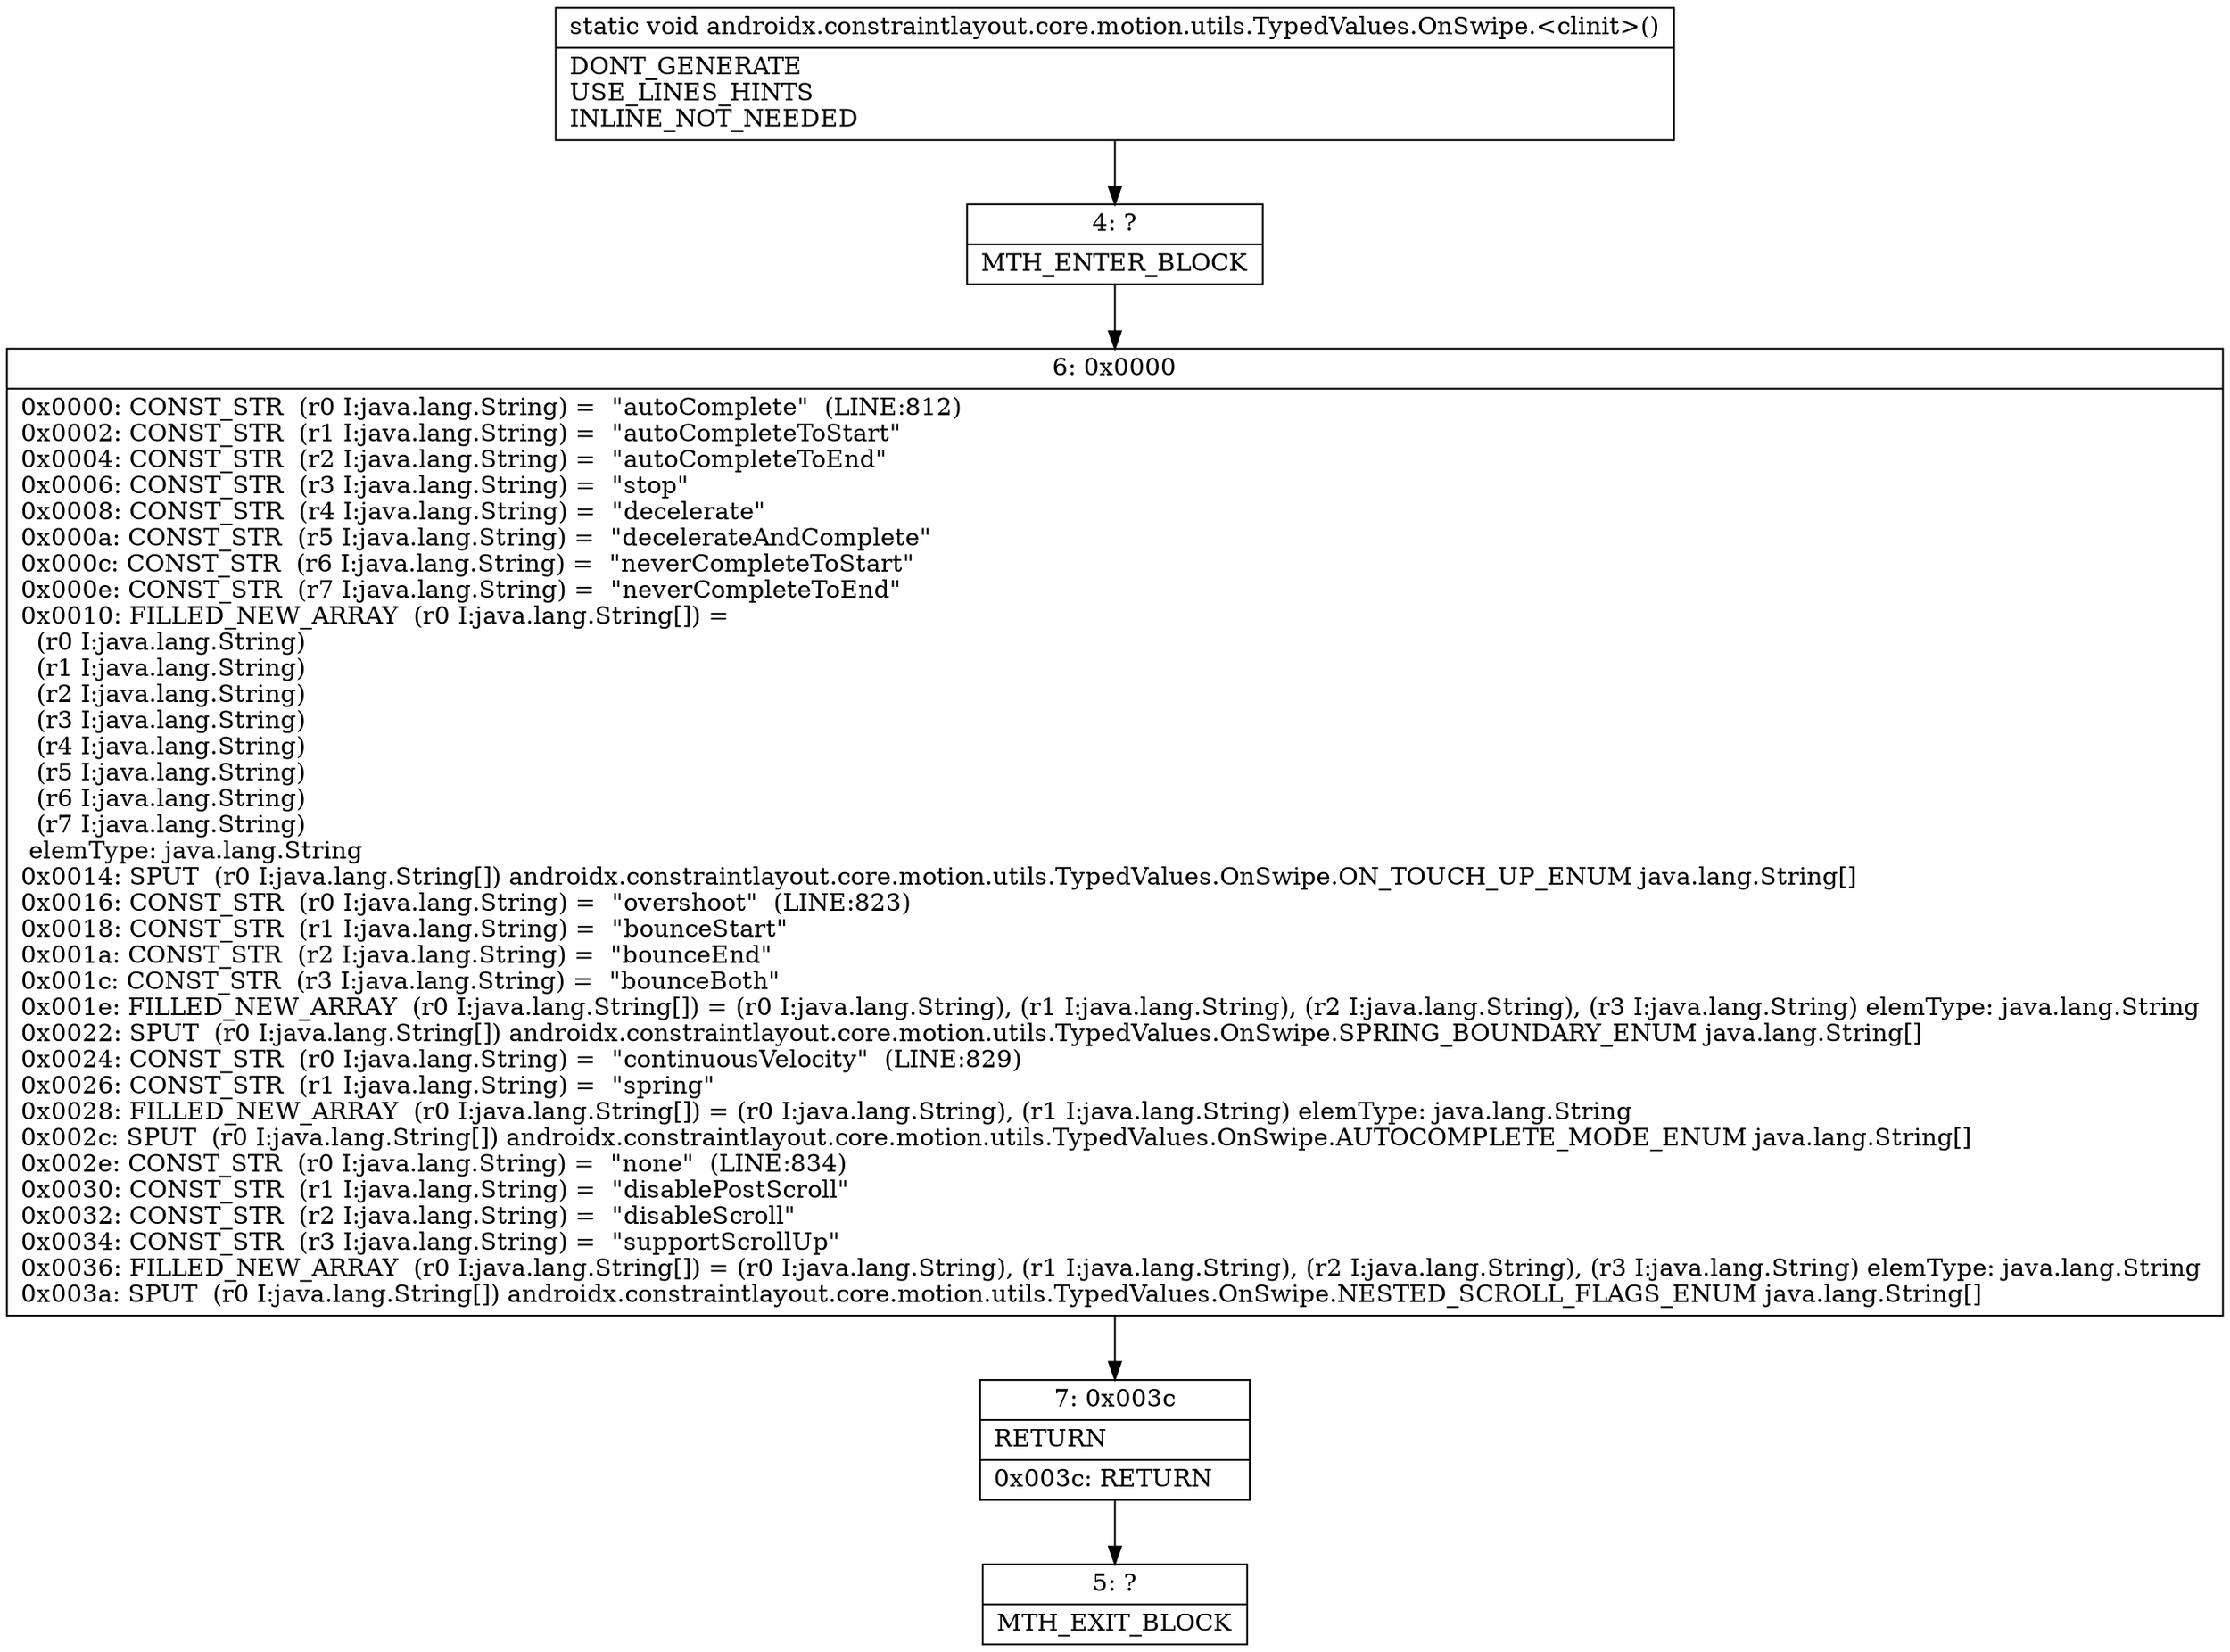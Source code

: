 digraph "CFG forandroidx.constraintlayout.core.motion.utils.TypedValues.OnSwipe.\<clinit\>()V" {
Node_4 [shape=record,label="{4\:\ ?|MTH_ENTER_BLOCK\l}"];
Node_6 [shape=record,label="{6\:\ 0x0000|0x0000: CONST_STR  (r0 I:java.lang.String) =  \"autoComplete\"  (LINE:812)\l0x0002: CONST_STR  (r1 I:java.lang.String) =  \"autoCompleteToStart\" \l0x0004: CONST_STR  (r2 I:java.lang.String) =  \"autoCompleteToEnd\" \l0x0006: CONST_STR  (r3 I:java.lang.String) =  \"stop\" \l0x0008: CONST_STR  (r4 I:java.lang.String) =  \"decelerate\" \l0x000a: CONST_STR  (r5 I:java.lang.String) =  \"decelerateAndComplete\" \l0x000c: CONST_STR  (r6 I:java.lang.String) =  \"neverCompleteToStart\" \l0x000e: CONST_STR  (r7 I:java.lang.String) =  \"neverCompleteToEnd\" \l0x0010: FILLED_NEW_ARRAY  (r0 I:java.lang.String[]) = \l  (r0 I:java.lang.String)\l  (r1 I:java.lang.String)\l  (r2 I:java.lang.String)\l  (r3 I:java.lang.String)\l  (r4 I:java.lang.String)\l  (r5 I:java.lang.String)\l  (r6 I:java.lang.String)\l  (r7 I:java.lang.String)\l elemType: java.lang.String \l0x0014: SPUT  (r0 I:java.lang.String[]) androidx.constraintlayout.core.motion.utils.TypedValues.OnSwipe.ON_TOUCH_UP_ENUM java.lang.String[] \l0x0016: CONST_STR  (r0 I:java.lang.String) =  \"overshoot\"  (LINE:823)\l0x0018: CONST_STR  (r1 I:java.lang.String) =  \"bounceStart\" \l0x001a: CONST_STR  (r2 I:java.lang.String) =  \"bounceEnd\" \l0x001c: CONST_STR  (r3 I:java.lang.String) =  \"bounceBoth\" \l0x001e: FILLED_NEW_ARRAY  (r0 I:java.lang.String[]) = (r0 I:java.lang.String), (r1 I:java.lang.String), (r2 I:java.lang.String), (r3 I:java.lang.String) elemType: java.lang.String \l0x0022: SPUT  (r0 I:java.lang.String[]) androidx.constraintlayout.core.motion.utils.TypedValues.OnSwipe.SPRING_BOUNDARY_ENUM java.lang.String[] \l0x0024: CONST_STR  (r0 I:java.lang.String) =  \"continuousVelocity\"  (LINE:829)\l0x0026: CONST_STR  (r1 I:java.lang.String) =  \"spring\" \l0x0028: FILLED_NEW_ARRAY  (r0 I:java.lang.String[]) = (r0 I:java.lang.String), (r1 I:java.lang.String) elemType: java.lang.String \l0x002c: SPUT  (r0 I:java.lang.String[]) androidx.constraintlayout.core.motion.utils.TypedValues.OnSwipe.AUTOCOMPLETE_MODE_ENUM java.lang.String[] \l0x002e: CONST_STR  (r0 I:java.lang.String) =  \"none\"  (LINE:834)\l0x0030: CONST_STR  (r1 I:java.lang.String) =  \"disablePostScroll\" \l0x0032: CONST_STR  (r2 I:java.lang.String) =  \"disableScroll\" \l0x0034: CONST_STR  (r3 I:java.lang.String) =  \"supportScrollUp\" \l0x0036: FILLED_NEW_ARRAY  (r0 I:java.lang.String[]) = (r0 I:java.lang.String), (r1 I:java.lang.String), (r2 I:java.lang.String), (r3 I:java.lang.String) elemType: java.lang.String \l0x003a: SPUT  (r0 I:java.lang.String[]) androidx.constraintlayout.core.motion.utils.TypedValues.OnSwipe.NESTED_SCROLL_FLAGS_ENUM java.lang.String[] \l}"];
Node_7 [shape=record,label="{7\:\ 0x003c|RETURN\l|0x003c: RETURN   \l}"];
Node_5 [shape=record,label="{5\:\ ?|MTH_EXIT_BLOCK\l}"];
MethodNode[shape=record,label="{static void androidx.constraintlayout.core.motion.utils.TypedValues.OnSwipe.\<clinit\>()  | DONT_GENERATE\lUSE_LINES_HINTS\lINLINE_NOT_NEEDED\l}"];
MethodNode -> Node_4;Node_4 -> Node_6;
Node_6 -> Node_7;
Node_7 -> Node_5;
}

